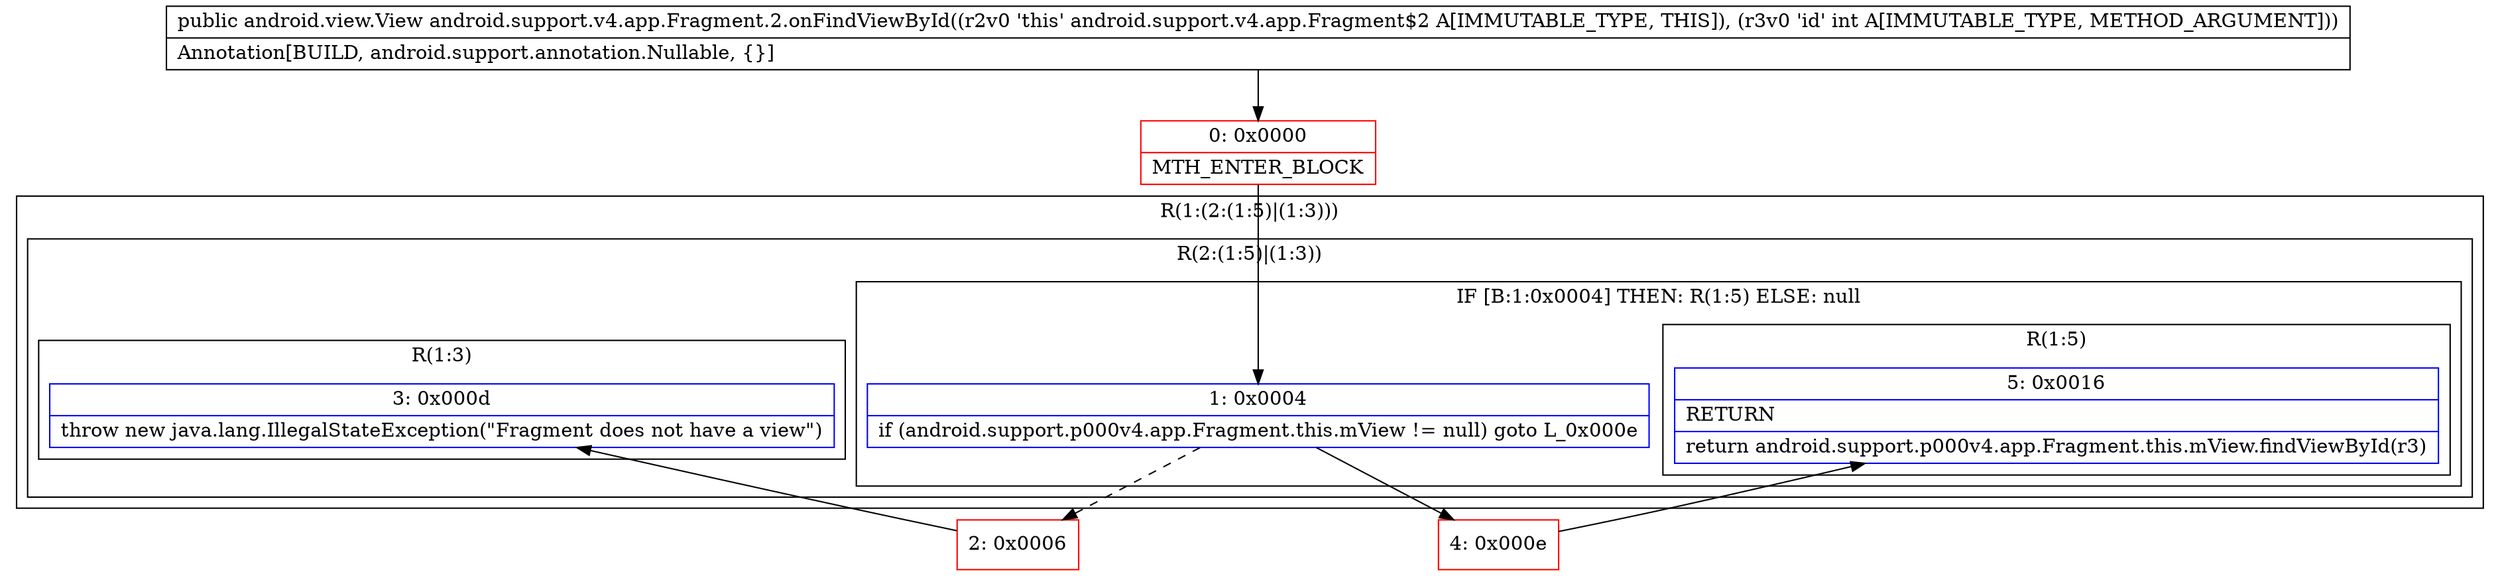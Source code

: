 digraph "CFG forandroid.support.v4.app.Fragment.2.onFindViewById(I)Landroid\/view\/View;" {
subgraph cluster_Region_1507187840 {
label = "R(1:(2:(1:5)|(1:3)))";
node [shape=record,color=blue];
subgraph cluster_Region_1086504323 {
label = "R(2:(1:5)|(1:3))";
node [shape=record,color=blue];
subgraph cluster_IfRegion_535851206 {
label = "IF [B:1:0x0004] THEN: R(1:5) ELSE: null";
node [shape=record,color=blue];
Node_1 [shape=record,label="{1\:\ 0x0004|if (android.support.p000v4.app.Fragment.this.mView != null) goto L_0x000e\l}"];
subgraph cluster_Region_1213448249 {
label = "R(1:5)";
node [shape=record,color=blue];
Node_5 [shape=record,label="{5\:\ 0x0016|RETURN\l|return android.support.p000v4.app.Fragment.this.mView.findViewById(r3)\l}"];
}
}
subgraph cluster_Region_1066742895 {
label = "R(1:3)";
node [shape=record,color=blue];
Node_3 [shape=record,label="{3\:\ 0x000d|throw new java.lang.IllegalStateException(\"Fragment does not have a view\")\l}"];
}
}
}
Node_0 [shape=record,color=red,label="{0\:\ 0x0000|MTH_ENTER_BLOCK\l}"];
Node_2 [shape=record,color=red,label="{2\:\ 0x0006}"];
Node_4 [shape=record,color=red,label="{4\:\ 0x000e}"];
MethodNode[shape=record,label="{public android.view.View android.support.v4.app.Fragment.2.onFindViewById((r2v0 'this' android.support.v4.app.Fragment$2 A[IMMUTABLE_TYPE, THIS]), (r3v0 'id' int A[IMMUTABLE_TYPE, METHOD_ARGUMENT]))  | Annotation[BUILD, android.support.annotation.Nullable, \{\}]\l}"];
MethodNode -> Node_0;
Node_1 -> Node_2[style=dashed];
Node_1 -> Node_4;
Node_0 -> Node_1;
Node_2 -> Node_3;
Node_4 -> Node_5;
}

